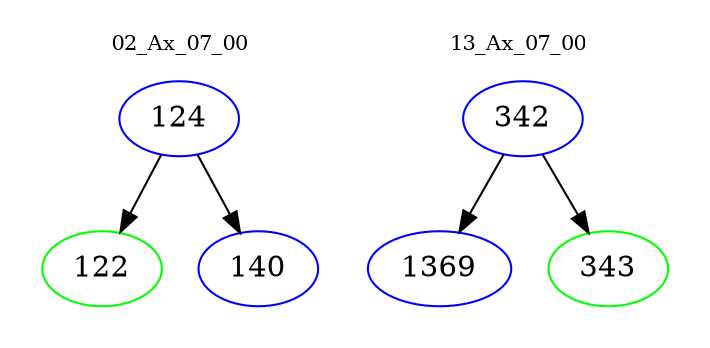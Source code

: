 digraph{
subgraph cluster_0 {
color = white
label = "02_Ax_07_00";
fontsize=10;
T0_124 [label="124", color="blue"]
T0_124 -> T0_122 [color="black"]
T0_122 [label="122", color="green"]
T0_124 -> T0_140 [color="black"]
T0_140 [label="140", color="blue"]
}
subgraph cluster_1 {
color = white
label = "13_Ax_07_00";
fontsize=10;
T1_342 [label="342", color="blue"]
T1_342 -> T1_1369 [color="black"]
T1_1369 [label="1369", color="blue"]
T1_342 -> T1_343 [color="black"]
T1_343 [label="343", color="green"]
}
}
